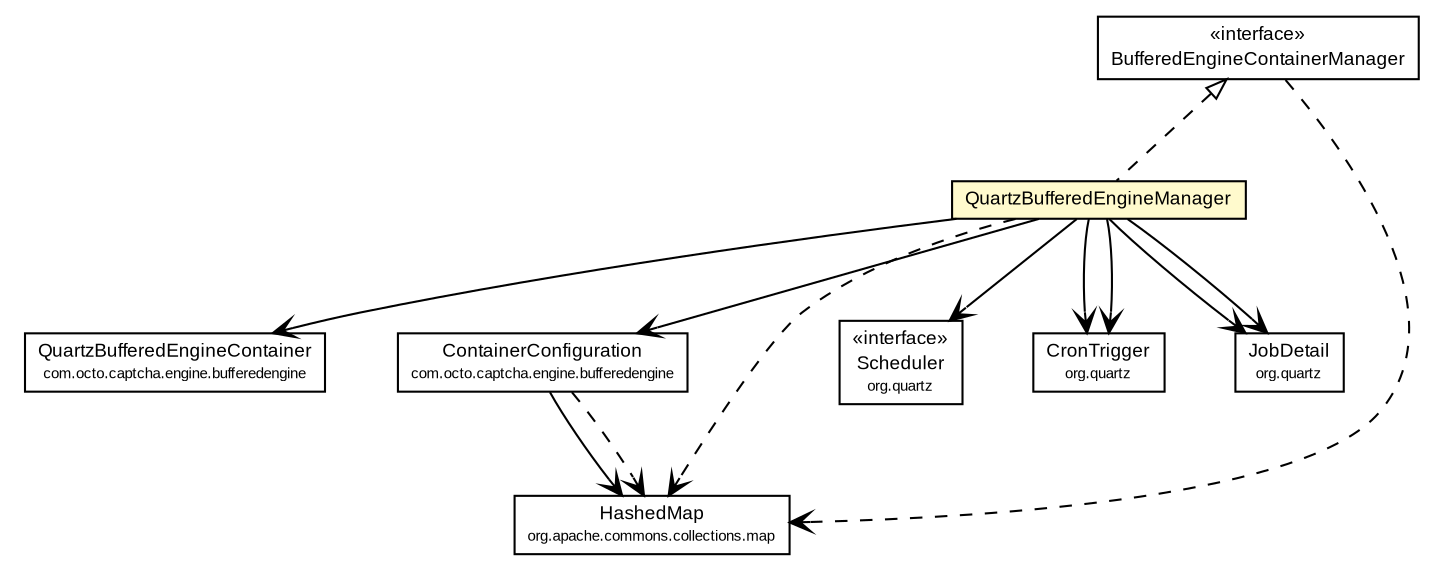 #!/usr/local/bin/dot
#
# Class diagram 
# Generated by UmlGraph version 4.6 (http://www.spinellis.gr/sw/umlgraph)
#

digraph G {
	edge [fontname="arial",fontsize=10,labelfontname="arial",labelfontsize=10];
	node [fontname="arial",fontsize=10,shape=plaintext];
	// com.octo.captcha.engine.bufferedengine.QuartzBufferedEngineContainer
	c227 [label=<<table border="0" cellborder="1" cellspacing="0" cellpadding="2" port="p" href="../QuartzBufferedEngineContainer.html">
		<tr><td><table border="0" cellspacing="0" cellpadding="1">
			<tr><td> QuartzBufferedEngineContainer </td></tr>
			<tr><td><font point-size="7.0"> com.octo.captcha.engine.bufferedengine </font></td></tr>
		</table></td></tr>
		</table>>, fontname="arial", fontcolor="black", fontsize=9.0];
	// com.octo.captcha.engine.bufferedengine.ContainerConfiguration
	c228 [label=<<table border="0" cellborder="1" cellspacing="0" cellpadding="2" port="p" href="../ContainerConfiguration.html">
		<tr><td><table border="0" cellspacing="0" cellpadding="1">
			<tr><td> ContainerConfiguration </td></tr>
			<tr><td><font point-size="7.0"> com.octo.captcha.engine.bufferedengine </font></td></tr>
		</table></td></tr>
		</table>>, fontname="arial", fontcolor="black", fontsize=9.0];
	// com.octo.captcha.engine.bufferedengine.manager.QuartzBufferedEngineManager
	c230 [label=<<table border="0" cellborder="1" cellspacing="0" cellpadding="2" port="p" bgcolor="lemonChiffon" href="./QuartzBufferedEngineManager.html">
		<tr><td><table border="0" cellspacing="0" cellpadding="1">
			<tr><td> QuartzBufferedEngineManager </td></tr>
		</table></td></tr>
		</table>>, fontname="arial", fontcolor="black", fontsize=9.0];
	// com.octo.captcha.engine.bufferedengine.manager.BufferedEngineContainerManager
	c231 [label=<<table border="0" cellborder="1" cellspacing="0" cellpadding="2" port="p" href="./BufferedEngineContainerManager.html">
		<tr><td><table border="0" cellspacing="0" cellpadding="1">
			<tr><td> &laquo;interface&raquo; </td></tr>
			<tr><td> BufferedEngineContainerManager </td></tr>
		</table></td></tr>
		</table>>, fontname="arial", fontcolor="black", fontsize=9.0];
	//com.octo.captcha.engine.bufferedengine.manager.QuartzBufferedEngineManager implements com.octo.captcha.engine.bufferedengine.manager.BufferedEngineContainerManager
	c231:p -> c230:p [dir=back,arrowtail=empty,style=dashed];
	// com.octo.captcha.engine.bufferedengine.ContainerConfiguration NAVASSOC org.apache.commons.collections.map.HashedMap
	c228:p -> c232:p [taillabel="", label="", headlabel="", fontname="arial", fontcolor="black", fontsize=10.0, color="black", arrowhead=open];
	// com.octo.captcha.engine.bufferedengine.manager.QuartzBufferedEngineManager NAVASSOC org.quartz.Scheduler
	c230:p -> c233:p [taillabel="", label="", headlabel="", fontname="arial", fontcolor="black", fontsize=10.0, color="black", arrowhead=open];
	// com.octo.captcha.engine.bufferedengine.manager.QuartzBufferedEngineManager NAVASSOC org.quartz.CronTrigger
	c230:p -> c234:p [taillabel="", label="", headlabel="", fontname="arial", fontcolor="black", fontsize=10.0, color="black", arrowhead=open];
	// com.octo.captcha.engine.bufferedengine.manager.QuartzBufferedEngineManager NAVASSOC org.quartz.CronTrigger
	c230:p -> c234:p [taillabel="", label="", headlabel="", fontname="arial", fontcolor="black", fontsize=10.0, color="black", arrowhead=open];
	// com.octo.captcha.engine.bufferedengine.manager.QuartzBufferedEngineManager NAVASSOC com.octo.captcha.engine.bufferedengine.QuartzBufferedEngineContainer
	c230:p -> c227:p [taillabel="", label="", headlabel="", fontname="arial", fontcolor="black", fontsize=10.0, color="black", arrowhead=open];
	// com.octo.captcha.engine.bufferedengine.manager.QuartzBufferedEngineManager NAVASSOC com.octo.captcha.engine.bufferedengine.ContainerConfiguration
	c230:p -> c228:p [taillabel="", label="", headlabel="", fontname="arial", fontcolor="black", fontsize=10.0, color="black", arrowhead=open];
	// com.octo.captcha.engine.bufferedengine.manager.QuartzBufferedEngineManager NAVASSOC org.quartz.JobDetail
	c230:p -> c235:p [taillabel="", label="", headlabel="", fontname="arial", fontcolor="black", fontsize=10.0, color="black", arrowhead=open];
	// com.octo.captcha.engine.bufferedengine.manager.QuartzBufferedEngineManager NAVASSOC org.quartz.JobDetail
	c230:p -> c235:p [taillabel="", label="", headlabel="", fontname="arial", fontcolor="black", fontsize=10.0, color="black", arrowhead=open];
	// com.octo.captcha.engine.bufferedengine.ContainerConfiguration DEPEND org.apache.commons.collections.map.HashedMap
	c228:p -> c232:p [taillabel="", label="", headlabel="", fontname="arial", fontcolor="black", fontsize=10.0, color="black", arrowhead=open, style=dashed];
	// com.octo.captcha.engine.bufferedengine.manager.QuartzBufferedEngineManager DEPEND org.apache.commons.collections.map.HashedMap
	c230:p -> c232:p [taillabel="", label="", headlabel="", fontname="arial", fontcolor="black", fontsize=10.0, color="black", arrowhead=open, style=dashed];
	// com.octo.captcha.engine.bufferedengine.manager.BufferedEngineContainerManager DEPEND org.apache.commons.collections.map.HashedMap
	c231:p -> c232:p [taillabel="", label="", headlabel="", fontname="arial", fontcolor="black", fontsize=10.0, color="black", arrowhead=open, style=dashed];
	// org.quartz.Scheduler
	c233 [label=<<table border="0" cellborder="1" cellspacing="0" cellpadding="2" port="p" href="http://java.sun.com/j2se/1.4.2/docs/api/org/quartz/Scheduler.html">
		<tr><td><table border="0" cellspacing="0" cellpadding="1">
			<tr><td> &laquo;interface&raquo; </td></tr>
			<tr><td> Scheduler </td></tr>
			<tr><td><font point-size="7.0"> org.quartz </font></td></tr>
		</table></td></tr>
		</table>>, fontname="arial", fontcolor="black", fontsize=9.0];
	// org.quartz.JobDetail
	c235 [label=<<table border="0" cellborder="1" cellspacing="0" cellpadding="2" port="p" href="http://java.sun.com/j2se/1.4.2/docs/api/org/quartz/JobDetail.html">
		<tr><td><table border="0" cellspacing="0" cellpadding="1">
			<tr><td> JobDetail </td></tr>
			<tr><td><font point-size="7.0"> org.quartz </font></td></tr>
		</table></td></tr>
		</table>>, fontname="arial", fontcolor="black", fontsize=9.0];
	// org.apache.commons.collections.map.HashedMap
	c232 [label=<<table border="0" cellborder="1" cellspacing="0" cellpadding="2" port="p" href="http://java.sun.com/j2se/1.4.2/docs/api/org/apache/commons/collections/map/HashedMap.html">
		<tr><td><table border="0" cellspacing="0" cellpadding="1">
			<tr><td> HashedMap </td></tr>
			<tr><td><font point-size="7.0"> org.apache.commons.collections.map </font></td></tr>
		</table></td></tr>
		</table>>, fontname="arial", fontcolor="black", fontsize=9.0];
	// org.quartz.CronTrigger
	c234 [label=<<table border="0" cellborder="1" cellspacing="0" cellpadding="2" port="p" href="http://java.sun.com/j2se/1.4.2/docs/api/org/quartz/CronTrigger.html">
		<tr><td><table border="0" cellspacing="0" cellpadding="1">
			<tr><td> CronTrigger </td></tr>
			<tr><td><font point-size="7.0"> org.quartz </font></td></tr>
		</table></td></tr>
		</table>>, fontname="arial", fontcolor="black", fontsize=9.0];
}

